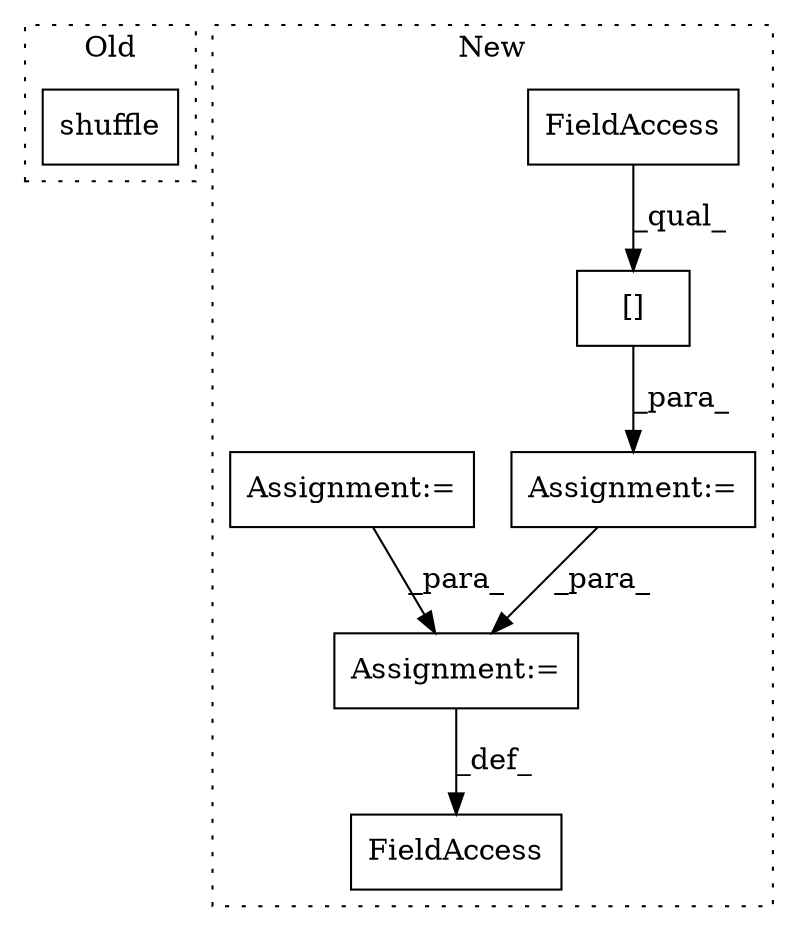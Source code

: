 digraph G {
subgraph cluster0 {
1 [label="shuffle" a="32" s="8774,8789" l="8,1" shape="box"];
label = "Old";
style="dotted";
}
subgraph cluster1 {
2 [label="[]" a="2" s="6603,6624" l="9,1" shape="box"];
3 [label="Assignment:=" a="7" s="6602" l="1" shape="box"];
4 [label="Assignment:=" a="7" s="6641" l="1" shape="box"];
5 [label="FieldAccess" a="22" s="6603" l="8" shape="box"];
6 [label="FieldAccess" a="22" s="6631" l="10" shape="box"];
7 [label="Assignment:=" a="7" s="5723" l="12" shape="box"];
label = "New";
style="dotted";
}
2 -> 3 [label="_para_"];
3 -> 4 [label="_para_"];
4 -> 6 [label="_def_"];
5 -> 2 [label="_qual_"];
7 -> 4 [label="_para_"];
}